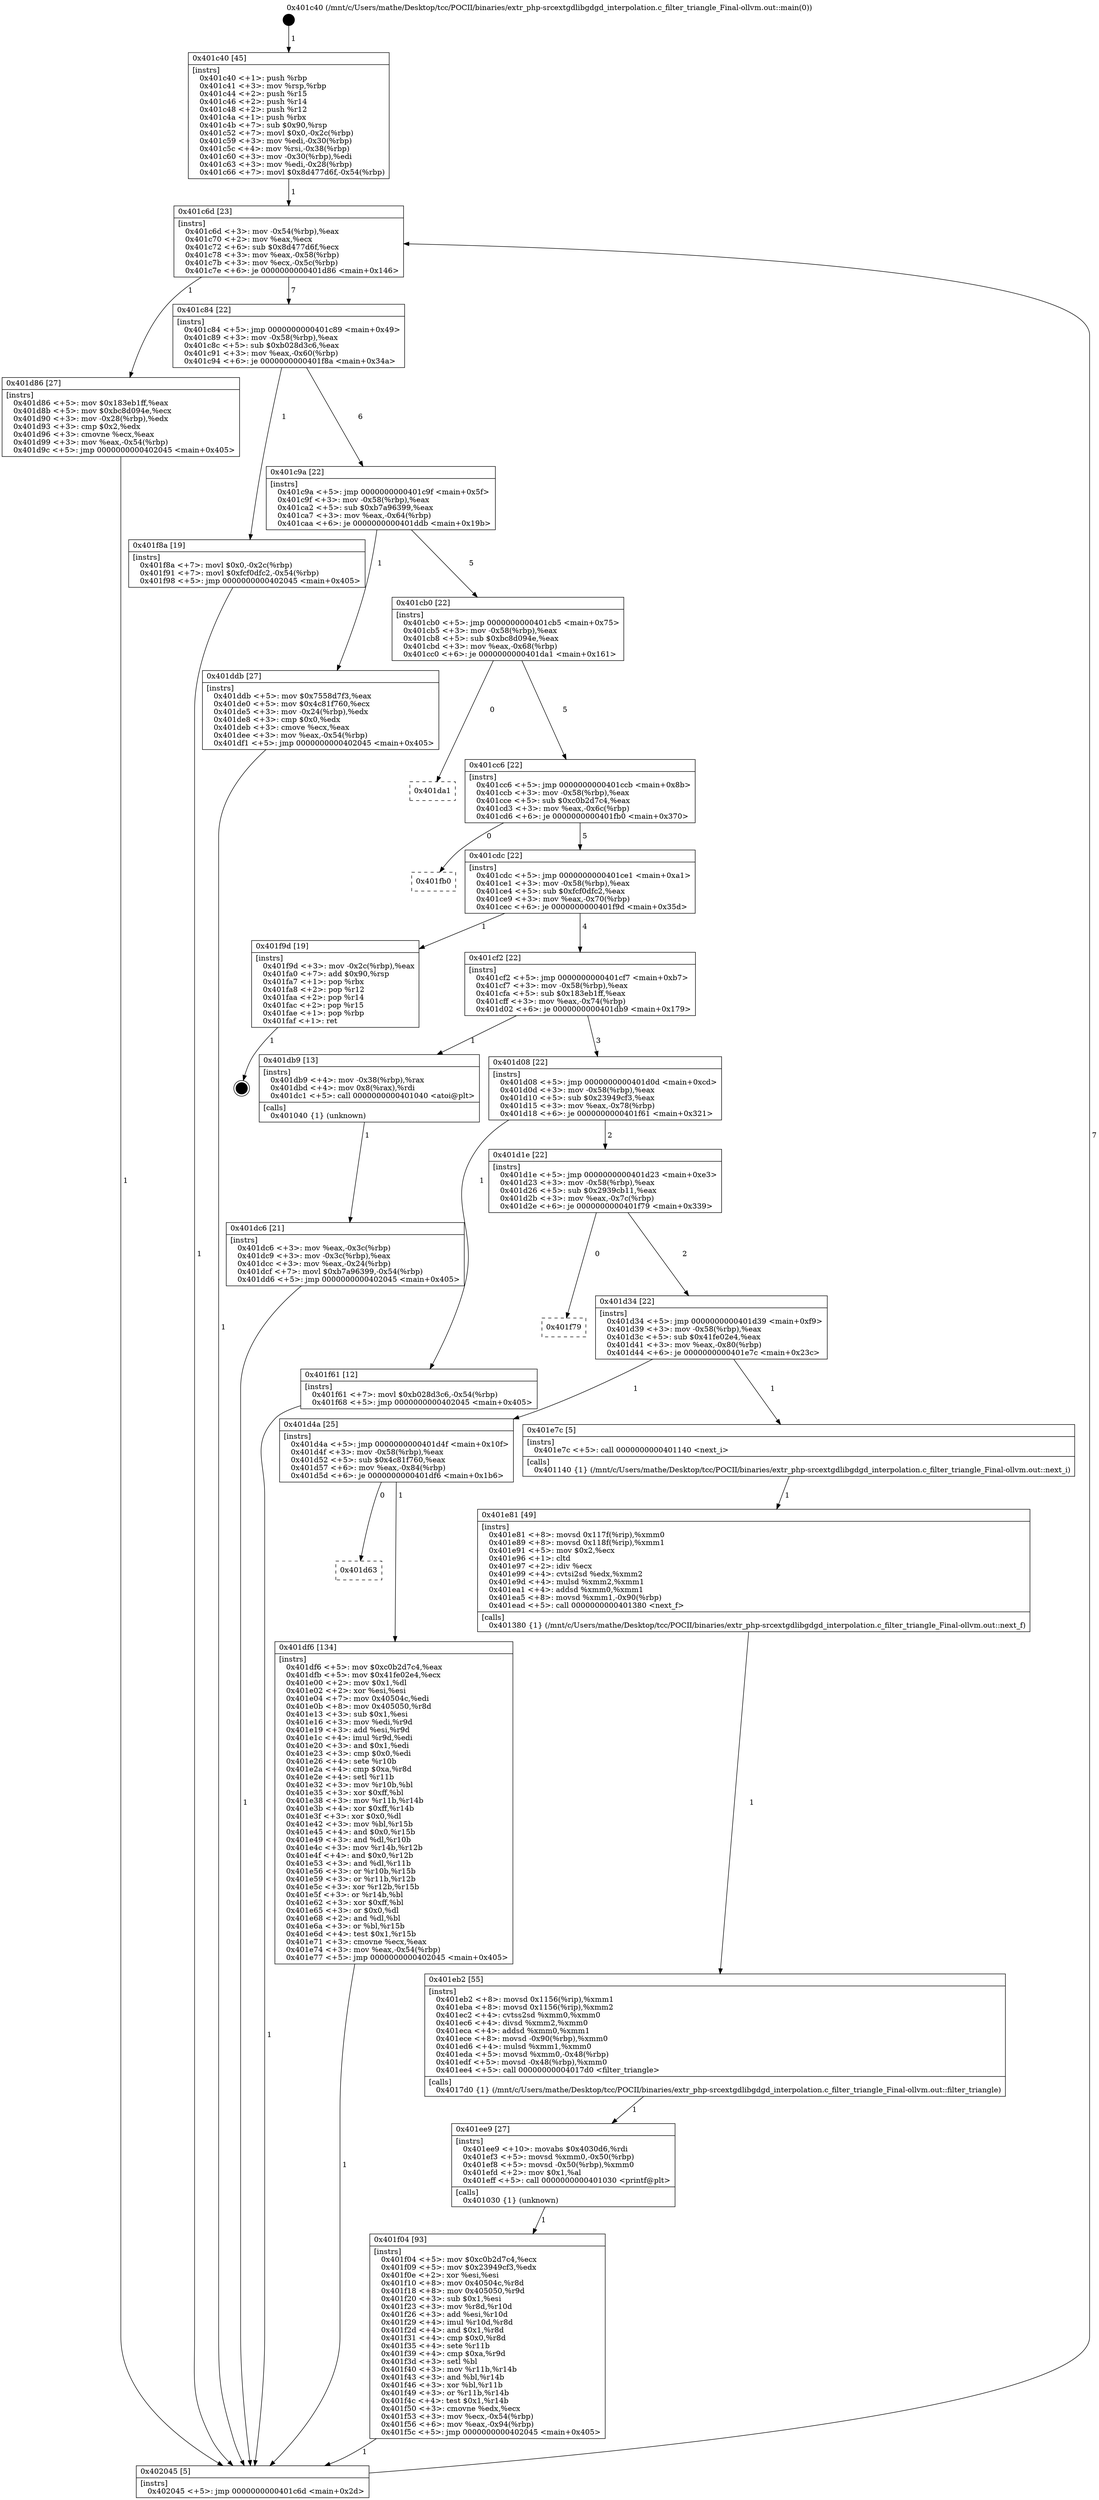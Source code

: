 digraph "0x401c40" {
  label = "0x401c40 (/mnt/c/Users/mathe/Desktop/tcc/POCII/binaries/extr_php-srcextgdlibgdgd_interpolation.c_filter_triangle_Final-ollvm.out::main(0))"
  labelloc = "t"
  node[shape=record]

  Entry [label="",width=0.3,height=0.3,shape=circle,fillcolor=black,style=filled]
  "0x401c6d" [label="{
     0x401c6d [23]\l
     | [instrs]\l
     &nbsp;&nbsp;0x401c6d \<+3\>: mov -0x54(%rbp),%eax\l
     &nbsp;&nbsp;0x401c70 \<+2\>: mov %eax,%ecx\l
     &nbsp;&nbsp;0x401c72 \<+6\>: sub $0x8d477d6f,%ecx\l
     &nbsp;&nbsp;0x401c78 \<+3\>: mov %eax,-0x58(%rbp)\l
     &nbsp;&nbsp;0x401c7b \<+3\>: mov %ecx,-0x5c(%rbp)\l
     &nbsp;&nbsp;0x401c7e \<+6\>: je 0000000000401d86 \<main+0x146\>\l
  }"]
  "0x401d86" [label="{
     0x401d86 [27]\l
     | [instrs]\l
     &nbsp;&nbsp;0x401d86 \<+5\>: mov $0x183eb1ff,%eax\l
     &nbsp;&nbsp;0x401d8b \<+5\>: mov $0xbc8d094e,%ecx\l
     &nbsp;&nbsp;0x401d90 \<+3\>: mov -0x28(%rbp),%edx\l
     &nbsp;&nbsp;0x401d93 \<+3\>: cmp $0x2,%edx\l
     &nbsp;&nbsp;0x401d96 \<+3\>: cmovne %ecx,%eax\l
     &nbsp;&nbsp;0x401d99 \<+3\>: mov %eax,-0x54(%rbp)\l
     &nbsp;&nbsp;0x401d9c \<+5\>: jmp 0000000000402045 \<main+0x405\>\l
  }"]
  "0x401c84" [label="{
     0x401c84 [22]\l
     | [instrs]\l
     &nbsp;&nbsp;0x401c84 \<+5\>: jmp 0000000000401c89 \<main+0x49\>\l
     &nbsp;&nbsp;0x401c89 \<+3\>: mov -0x58(%rbp),%eax\l
     &nbsp;&nbsp;0x401c8c \<+5\>: sub $0xb028d3c6,%eax\l
     &nbsp;&nbsp;0x401c91 \<+3\>: mov %eax,-0x60(%rbp)\l
     &nbsp;&nbsp;0x401c94 \<+6\>: je 0000000000401f8a \<main+0x34a\>\l
  }"]
  "0x402045" [label="{
     0x402045 [5]\l
     | [instrs]\l
     &nbsp;&nbsp;0x402045 \<+5\>: jmp 0000000000401c6d \<main+0x2d\>\l
  }"]
  "0x401c40" [label="{
     0x401c40 [45]\l
     | [instrs]\l
     &nbsp;&nbsp;0x401c40 \<+1\>: push %rbp\l
     &nbsp;&nbsp;0x401c41 \<+3\>: mov %rsp,%rbp\l
     &nbsp;&nbsp;0x401c44 \<+2\>: push %r15\l
     &nbsp;&nbsp;0x401c46 \<+2\>: push %r14\l
     &nbsp;&nbsp;0x401c48 \<+2\>: push %r12\l
     &nbsp;&nbsp;0x401c4a \<+1\>: push %rbx\l
     &nbsp;&nbsp;0x401c4b \<+7\>: sub $0x90,%rsp\l
     &nbsp;&nbsp;0x401c52 \<+7\>: movl $0x0,-0x2c(%rbp)\l
     &nbsp;&nbsp;0x401c59 \<+3\>: mov %edi,-0x30(%rbp)\l
     &nbsp;&nbsp;0x401c5c \<+4\>: mov %rsi,-0x38(%rbp)\l
     &nbsp;&nbsp;0x401c60 \<+3\>: mov -0x30(%rbp),%edi\l
     &nbsp;&nbsp;0x401c63 \<+3\>: mov %edi,-0x28(%rbp)\l
     &nbsp;&nbsp;0x401c66 \<+7\>: movl $0x8d477d6f,-0x54(%rbp)\l
  }"]
  Exit [label="",width=0.3,height=0.3,shape=circle,fillcolor=black,style=filled,peripheries=2]
  "0x401f8a" [label="{
     0x401f8a [19]\l
     | [instrs]\l
     &nbsp;&nbsp;0x401f8a \<+7\>: movl $0x0,-0x2c(%rbp)\l
     &nbsp;&nbsp;0x401f91 \<+7\>: movl $0xfcf0dfc2,-0x54(%rbp)\l
     &nbsp;&nbsp;0x401f98 \<+5\>: jmp 0000000000402045 \<main+0x405\>\l
  }"]
  "0x401c9a" [label="{
     0x401c9a [22]\l
     | [instrs]\l
     &nbsp;&nbsp;0x401c9a \<+5\>: jmp 0000000000401c9f \<main+0x5f\>\l
     &nbsp;&nbsp;0x401c9f \<+3\>: mov -0x58(%rbp),%eax\l
     &nbsp;&nbsp;0x401ca2 \<+5\>: sub $0xb7a96399,%eax\l
     &nbsp;&nbsp;0x401ca7 \<+3\>: mov %eax,-0x64(%rbp)\l
     &nbsp;&nbsp;0x401caa \<+6\>: je 0000000000401ddb \<main+0x19b\>\l
  }"]
  "0x401f04" [label="{
     0x401f04 [93]\l
     | [instrs]\l
     &nbsp;&nbsp;0x401f04 \<+5\>: mov $0xc0b2d7c4,%ecx\l
     &nbsp;&nbsp;0x401f09 \<+5\>: mov $0x23949cf3,%edx\l
     &nbsp;&nbsp;0x401f0e \<+2\>: xor %esi,%esi\l
     &nbsp;&nbsp;0x401f10 \<+8\>: mov 0x40504c,%r8d\l
     &nbsp;&nbsp;0x401f18 \<+8\>: mov 0x405050,%r9d\l
     &nbsp;&nbsp;0x401f20 \<+3\>: sub $0x1,%esi\l
     &nbsp;&nbsp;0x401f23 \<+3\>: mov %r8d,%r10d\l
     &nbsp;&nbsp;0x401f26 \<+3\>: add %esi,%r10d\l
     &nbsp;&nbsp;0x401f29 \<+4\>: imul %r10d,%r8d\l
     &nbsp;&nbsp;0x401f2d \<+4\>: and $0x1,%r8d\l
     &nbsp;&nbsp;0x401f31 \<+4\>: cmp $0x0,%r8d\l
     &nbsp;&nbsp;0x401f35 \<+4\>: sete %r11b\l
     &nbsp;&nbsp;0x401f39 \<+4\>: cmp $0xa,%r9d\l
     &nbsp;&nbsp;0x401f3d \<+3\>: setl %bl\l
     &nbsp;&nbsp;0x401f40 \<+3\>: mov %r11b,%r14b\l
     &nbsp;&nbsp;0x401f43 \<+3\>: and %bl,%r14b\l
     &nbsp;&nbsp;0x401f46 \<+3\>: xor %bl,%r11b\l
     &nbsp;&nbsp;0x401f49 \<+3\>: or %r11b,%r14b\l
     &nbsp;&nbsp;0x401f4c \<+4\>: test $0x1,%r14b\l
     &nbsp;&nbsp;0x401f50 \<+3\>: cmovne %edx,%ecx\l
     &nbsp;&nbsp;0x401f53 \<+3\>: mov %ecx,-0x54(%rbp)\l
     &nbsp;&nbsp;0x401f56 \<+6\>: mov %eax,-0x94(%rbp)\l
     &nbsp;&nbsp;0x401f5c \<+5\>: jmp 0000000000402045 \<main+0x405\>\l
  }"]
  "0x401ddb" [label="{
     0x401ddb [27]\l
     | [instrs]\l
     &nbsp;&nbsp;0x401ddb \<+5\>: mov $0x7558d7f3,%eax\l
     &nbsp;&nbsp;0x401de0 \<+5\>: mov $0x4c81f760,%ecx\l
     &nbsp;&nbsp;0x401de5 \<+3\>: mov -0x24(%rbp),%edx\l
     &nbsp;&nbsp;0x401de8 \<+3\>: cmp $0x0,%edx\l
     &nbsp;&nbsp;0x401deb \<+3\>: cmove %ecx,%eax\l
     &nbsp;&nbsp;0x401dee \<+3\>: mov %eax,-0x54(%rbp)\l
     &nbsp;&nbsp;0x401df1 \<+5\>: jmp 0000000000402045 \<main+0x405\>\l
  }"]
  "0x401cb0" [label="{
     0x401cb0 [22]\l
     | [instrs]\l
     &nbsp;&nbsp;0x401cb0 \<+5\>: jmp 0000000000401cb5 \<main+0x75\>\l
     &nbsp;&nbsp;0x401cb5 \<+3\>: mov -0x58(%rbp),%eax\l
     &nbsp;&nbsp;0x401cb8 \<+5\>: sub $0xbc8d094e,%eax\l
     &nbsp;&nbsp;0x401cbd \<+3\>: mov %eax,-0x68(%rbp)\l
     &nbsp;&nbsp;0x401cc0 \<+6\>: je 0000000000401da1 \<main+0x161\>\l
  }"]
  "0x401ee9" [label="{
     0x401ee9 [27]\l
     | [instrs]\l
     &nbsp;&nbsp;0x401ee9 \<+10\>: movabs $0x4030d6,%rdi\l
     &nbsp;&nbsp;0x401ef3 \<+5\>: movsd %xmm0,-0x50(%rbp)\l
     &nbsp;&nbsp;0x401ef8 \<+5\>: movsd -0x50(%rbp),%xmm0\l
     &nbsp;&nbsp;0x401efd \<+2\>: mov $0x1,%al\l
     &nbsp;&nbsp;0x401eff \<+5\>: call 0000000000401030 \<printf@plt\>\l
     | [calls]\l
     &nbsp;&nbsp;0x401030 \{1\} (unknown)\l
  }"]
  "0x401da1" [label="{
     0x401da1\l
  }", style=dashed]
  "0x401cc6" [label="{
     0x401cc6 [22]\l
     | [instrs]\l
     &nbsp;&nbsp;0x401cc6 \<+5\>: jmp 0000000000401ccb \<main+0x8b\>\l
     &nbsp;&nbsp;0x401ccb \<+3\>: mov -0x58(%rbp),%eax\l
     &nbsp;&nbsp;0x401cce \<+5\>: sub $0xc0b2d7c4,%eax\l
     &nbsp;&nbsp;0x401cd3 \<+3\>: mov %eax,-0x6c(%rbp)\l
     &nbsp;&nbsp;0x401cd6 \<+6\>: je 0000000000401fb0 \<main+0x370\>\l
  }"]
  "0x401eb2" [label="{
     0x401eb2 [55]\l
     | [instrs]\l
     &nbsp;&nbsp;0x401eb2 \<+8\>: movsd 0x1156(%rip),%xmm1\l
     &nbsp;&nbsp;0x401eba \<+8\>: movsd 0x1156(%rip),%xmm2\l
     &nbsp;&nbsp;0x401ec2 \<+4\>: cvtss2sd %xmm0,%xmm0\l
     &nbsp;&nbsp;0x401ec6 \<+4\>: divsd %xmm2,%xmm0\l
     &nbsp;&nbsp;0x401eca \<+4\>: addsd %xmm0,%xmm1\l
     &nbsp;&nbsp;0x401ece \<+8\>: movsd -0x90(%rbp),%xmm0\l
     &nbsp;&nbsp;0x401ed6 \<+4\>: mulsd %xmm1,%xmm0\l
     &nbsp;&nbsp;0x401eda \<+5\>: movsd %xmm0,-0x48(%rbp)\l
     &nbsp;&nbsp;0x401edf \<+5\>: movsd -0x48(%rbp),%xmm0\l
     &nbsp;&nbsp;0x401ee4 \<+5\>: call 00000000004017d0 \<filter_triangle\>\l
     | [calls]\l
     &nbsp;&nbsp;0x4017d0 \{1\} (/mnt/c/Users/mathe/Desktop/tcc/POCII/binaries/extr_php-srcextgdlibgdgd_interpolation.c_filter_triangle_Final-ollvm.out::filter_triangle)\l
  }"]
  "0x401fb0" [label="{
     0x401fb0\l
  }", style=dashed]
  "0x401cdc" [label="{
     0x401cdc [22]\l
     | [instrs]\l
     &nbsp;&nbsp;0x401cdc \<+5\>: jmp 0000000000401ce1 \<main+0xa1\>\l
     &nbsp;&nbsp;0x401ce1 \<+3\>: mov -0x58(%rbp),%eax\l
     &nbsp;&nbsp;0x401ce4 \<+5\>: sub $0xfcf0dfc2,%eax\l
     &nbsp;&nbsp;0x401ce9 \<+3\>: mov %eax,-0x70(%rbp)\l
     &nbsp;&nbsp;0x401cec \<+6\>: je 0000000000401f9d \<main+0x35d\>\l
  }"]
  "0x401e81" [label="{
     0x401e81 [49]\l
     | [instrs]\l
     &nbsp;&nbsp;0x401e81 \<+8\>: movsd 0x117f(%rip),%xmm0\l
     &nbsp;&nbsp;0x401e89 \<+8\>: movsd 0x118f(%rip),%xmm1\l
     &nbsp;&nbsp;0x401e91 \<+5\>: mov $0x2,%ecx\l
     &nbsp;&nbsp;0x401e96 \<+1\>: cltd\l
     &nbsp;&nbsp;0x401e97 \<+2\>: idiv %ecx\l
     &nbsp;&nbsp;0x401e99 \<+4\>: cvtsi2sd %edx,%xmm2\l
     &nbsp;&nbsp;0x401e9d \<+4\>: mulsd %xmm2,%xmm1\l
     &nbsp;&nbsp;0x401ea1 \<+4\>: addsd %xmm0,%xmm1\l
     &nbsp;&nbsp;0x401ea5 \<+8\>: movsd %xmm1,-0x90(%rbp)\l
     &nbsp;&nbsp;0x401ead \<+5\>: call 0000000000401380 \<next_f\>\l
     | [calls]\l
     &nbsp;&nbsp;0x401380 \{1\} (/mnt/c/Users/mathe/Desktop/tcc/POCII/binaries/extr_php-srcextgdlibgdgd_interpolation.c_filter_triangle_Final-ollvm.out::next_f)\l
  }"]
  "0x401f9d" [label="{
     0x401f9d [19]\l
     | [instrs]\l
     &nbsp;&nbsp;0x401f9d \<+3\>: mov -0x2c(%rbp),%eax\l
     &nbsp;&nbsp;0x401fa0 \<+7\>: add $0x90,%rsp\l
     &nbsp;&nbsp;0x401fa7 \<+1\>: pop %rbx\l
     &nbsp;&nbsp;0x401fa8 \<+2\>: pop %r12\l
     &nbsp;&nbsp;0x401faa \<+2\>: pop %r14\l
     &nbsp;&nbsp;0x401fac \<+2\>: pop %r15\l
     &nbsp;&nbsp;0x401fae \<+1\>: pop %rbp\l
     &nbsp;&nbsp;0x401faf \<+1\>: ret\l
  }"]
  "0x401cf2" [label="{
     0x401cf2 [22]\l
     | [instrs]\l
     &nbsp;&nbsp;0x401cf2 \<+5\>: jmp 0000000000401cf7 \<main+0xb7\>\l
     &nbsp;&nbsp;0x401cf7 \<+3\>: mov -0x58(%rbp),%eax\l
     &nbsp;&nbsp;0x401cfa \<+5\>: sub $0x183eb1ff,%eax\l
     &nbsp;&nbsp;0x401cff \<+3\>: mov %eax,-0x74(%rbp)\l
     &nbsp;&nbsp;0x401d02 \<+6\>: je 0000000000401db9 \<main+0x179\>\l
  }"]
  "0x401d63" [label="{
     0x401d63\l
  }", style=dashed]
  "0x401db9" [label="{
     0x401db9 [13]\l
     | [instrs]\l
     &nbsp;&nbsp;0x401db9 \<+4\>: mov -0x38(%rbp),%rax\l
     &nbsp;&nbsp;0x401dbd \<+4\>: mov 0x8(%rax),%rdi\l
     &nbsp;&nbsp;0x401dc1 \<+5\>: call 0000000000401040 \<atoi@plt\>\l
     | [calls]\l
     &nbsp;&nbsp;0x401040 \{1\} (unknown)\l
  }"]
  "0x401d08" [label="{
     0x401d08 [22]\l
     | [instrs]\l
     &nbsp;&nbsp;0x401d08 \<+5\>: jmp 0000000000401d0d \<main+0xcd\>\l
     &nbsp;&nbsp;0x401d0d \<+3\>: mov -0x58(%rbp),%eax\l
     &nbsp;&nbsp;0x401d10 \<+5\>: sub $0x23949cf3,%eax\l
     &nbsp;&nbsp;0x401d15 \<+3\>: mov %eax,-0x78(%rbp)\l
     &nbsp;&nbsp;0x401d18 \<+6\>: je 0000000000401f61 \<main+0x321\>\l
  }"]
  "0x401dc6" [label="{
     0x401dc6 [21]\l
     | [instrs]\l
     &nbsp;&nbsp;0x401dc6 \<+3\>: mov %eax,-0x3c(%rbp)\l
     &nbsp;&nbsp;0x401dc9 \<+3\>: mov -0x3c(%rbp),%eax\l
     &nbsp;&nbsp;0x401dcc \<+3\>: mov %eax,-0x24(%rbp)\l
     &nbsp;&nbsp;0x401dcf \<+7\>: movl $0xb7a96399,-0x54(%rbp)\l
     &nbsp;&nbsp;0x401dd6 \<+5\>: jmp 0000000000402045 \<main+0x405\>\l
  }"]
  "0x401df6" [label="{
     0x401df6 [134]\l
     | [instrs]\l
     &nbsp;&nbsp;0x401df6 \<+5\>: mov $0xc0b2d7c4,%eax\l
     &nbsp;&nbsp;0x401dfb \<+5\>: mov $0x41fe02e4,%ecx\l
     &nbsp;&nbsp;0x401e00 \<+2\>: mov $0x1,%dl\l
     &nbsp;&nbsp;0x401e02 \<+2\>: xor %esi,%esi\l
     &nbsp;&nbsp;0x401e04 \<+7\>: mov 0x40504c,%edi\l
     &nbsp;&nbsp;0x401e0b \<+8\>: mov 0x405050,%r8d\l
     &nbsp;&nbsp;0x401e13 \<+3\>: sub $0x1,%esi\l
     &nbsp;&nbsp;0x401e16 \<+3\>: mov %edi,%r9d\l
     &nbsp;&nbsp;0x401e19 \<+3\>: add %esi,%r9d\l
     &nbsp;&nbsp;0x401e1c \<+4\>: imul %r9d,%edi\l
     &nbsp;&nbsp;0x401e20 \<+3\>: and $0x1,%edi\l
     &nbsp;&nbsp;0x401e23 \<+3\>: cmp $0x0,%edi\l
     &nbsp;&nbsp;0x401e26 \<+4\>: sete %r10b\l
     &nbsp;&nbsp;0x401e2a \<+4\>: cmp $0xa,%r8d\l
     &nbsp;&nbsp;0x401e2e \<+4\>: setl %r11b\l
     &nbsp;&nbsp;0x401e32 \<+3\>: mov %r10b,%bl\l
     &nbsp;&nbsp;0x401e35 \<+3\>: xor $0xff,%bl\l
     &nbsp;&nbsp;0x401e38 \<+3\>: mov %r11b,%r14b\l
     &nbsp;&nbsp;0x401e3b \<+4\>: xor $0xff,%r14b\l
     &nbsp;&nbsp;0x401e3f \<+3\>: xor $0x0,%dl\l
     &nbsp;&nbsp;0x401e42 \<+3\>: mov %bl,%r15b\l
     &nbsp;&nbsp;0x401e45 \<+4\>: and $0x0,%r15b\l
     &nbsp;&nbsp;0x401e49 \<+3\>: and %dl,%r10b\l
     &nbsp;&nbsp;0x401e4c \<+3\>: mov %r14b,%r12b\l
     &nbsp;&nbsp;0x401e4f \<+4\>: and $0x0,%r12b\l
     &nbsp;&nbsp;0x401e53 \<+3\>: and %dl,%r11b\l
     &nbsp;&nbsp;0x401e56 \<+3\>: or %r10b,%r15b\l
     &nbsp;&nbsp;0x401e59 \<+3\>: or %r11b,%r12b\l
     &nbsp;&nbsp;0x401e5c \<+3\>: xor %r12b,%r15b\l
     &nbsp;&nbsp;0x401e5f \<+3\>: or %r14b,%bl\l
     &nbsp;&nbsp;0x401e62 \<+3\>: xor $0xff,%bl\l
     &nbsp;&nbsp;0x401e65 \<+3\>: or $0x0,%dl\l
     &nbsp;&nbsp;0x401e68 \<+2\>: and %dl,%bl\l
     &nbsp;&nbsp;0x401e6a \<+3\>: or %bl,%r15b\l
     &nbsp;&nbsp;0x401e6d \<+4\>: test $0x1,%r15b\l
     &nbsp;&nbsp;0x401e71 \<+3\>: cmovne %ecx,%eax\l
     &nbsp;&nbsp;0x401e74 \<+3\>: mov %eax,-0x54(%rbp)\l
     &nbsp;&nbsp;0x401e77 \<+5\>: jmp 0000000000402045 \<main+0x405\>\l
  }"]
  "0x401f61" [label="{
     0x401f61 [12]\l
     | [instrs]\l
     &nbsp;&nbsp;0x401f61 \<+7\>: movl $0xb028d3c6,-0x54(%rbp)\l
     &nbsp;&nbsp;0x401f68 \<+5\>: jmp 0000000000402045 \<main+0x405\>\l
  }"]
  "0x401d1e" [label="{
     0x401d1e [22]\l
     | [instrs]\l
     &nbsp;&nbsp;0x401d1e \<+5\>: jmp 0000000000401d23 \<main+0xe3\>\l
     &nbsp;&nbsp;0x401d23 \<+3\>: mov -0x58(%rbp),%eax\l
     &nbsp;&nbsp;0x401d26 \<+5\>: sub $0x2939cb11,%eax\l
     &nbsp;&nbsp;0x401d2b \<+3\>: mov %eax,-0x7c(%rbp)\l
     &nbsp;&nbsp;0x401d2e \<+6\>: je 0000000000401f79 \<main+0x339\>\l
  }"]
  "0x401d4a" [label="{
     0x401d4a [25]\l
     | [instrs]\l
     &nbsp;&nbsp;0x401d4a \<+5\>: jmp 0000000000401d4f \<main+0x10f\>\l
     &nbsp;&nbsp;0x401d4f \<+3\>: mov -0x58(%rbp),%eax\l
     &nbsp;&nbsp;0x401d52 \<+5\>: sub $0x4c81f760,%eax\l
     &nbsp;&nbsp;0x401d57 \<+6\>: mov %eax,-0x84(%rbp)\l
     &nbsp;&nbsp;0x401d5d \<+6\>: je 0000000000401df6 \<main+0x1b6\>\l
  }"]
  "0x401f79" [label="{
     0x401f79\l
  }", style=dashed]
  "0x401d34" [label="{
     0x401d34 [22]\l
     | [instrs]\l
     &nbsp;&nbsp;0x401d34 \<+5\>: jmp 0000000000401d39 \<main+0xf9\>\l
     &nbsp;&nbsp;0x401d39 \<+3\>: mov -0x58(%rbp),%eax\l
     &nbsp;&nbsp;0x401d3c \<+5\>: sub $0x41fe02e4,%eax\l
     &nbsp;&nbsp;0x401d41 \<+3\>: mov %eax,-0x80(%rbp)\l
     &nbsp;&nbsp;0x401d44 \<+6\>: je 0000000000401e7c \<main+0x23c\>\l
  }"]
  "0x401e7c" [label="{
     0x401e7c [5]\l
     | [instrs]\l
     &nbsp;&nbsp;0x401e7c \<+5\>: call 0000000000401140 \<next_i\>\l
     | [calls]\l
     &nbsp;&nbsp;0x401140 \{1\} (/mnt/c/Users/mathe/Desktop/tcc/POCII/binaries/extr_php-srcextgdlibgdgd_interpolation.c_filter_triangle_Final-ollvm.out::next_i)\l
  }"]
  Entry -> "0x401c40" [label=" 1"]
  "0x401c6d" -> "0x401d86" [label=" 1"]
  "0x401c6d" -> "0x401c84" [label=" 7"]
  "0x401d86" -> "0x402045" [label=" 1"]
  "0x401c40" -> "0x401c6d" [label=" 1"]
  "0x402045" -> "0x401c6d" [label=" 7"]
  "0x401f9d" -> Exit [label=" 1"]
  "0x401c84" -> "0x401f8a" [label=" 1"]
  "0x401c84" -> "0x401c9a" [label=" 6"]
  "0x401f8a" -> "0x402045" [label=" 1"]
  "0x401c9a" -> "0x401ddb" [label=" 1"]
  "0x401c9a" -> "0x401cb0" [label=" 5"]
  "0x401f61" -> "0x402045" [label=" 1"]
  "0x401cb0" -> "0x401da1" [label=" 0"]
  "0x401cb0" -> "0x401cc6" [label=" 5"]
  "0x401f04" -> "0x402045" [label=" 1"]
  "0x401cc6" -> "0x401fb0" [label=" 0"]
  "0x401cc6" -> "0x401cdc" [label=" 5"]
  "0x401ee9" -> "0x401f04" [label=" 1"]
  "0x401cdc" -> "0x401f9d" [label=" 1"]
  "0x401cdc" -> "0x401cf2" [label=" 4"]
  "0x401eb2" -> "0x401ee9" [label=" 1"]
  "0x401cf2" -> "0x401db9" [label=" 1"]
  "0x401cf2" -> "0x401d08" [label=" 3"]
  "0x401db9" -> "0x401dc6" [label=" 1"]
  "0x401dc6" -> "0x402045" [label=" 1"]
  "0x401ddb" -> "0x402045" [label=" 1"]
  "0x401e81" -> "0x401eb2" [label=" 1"]
  "0x401d08" -> "0x401f61" [label=" 1"]
  "0x401d08" -> "0x401d1e" [label=" 2"]
  "0x401e7c" -> "0x401e81" [label=" 1"]
  "0x401d1e" -> "0x401f79" [label=" 0"]
  "0x401d1e" -> "0x401d34" [label=" 2"]
  "0x401d4a" -> "0x401d63" [label=" 0"]
  "0x401d34" -> "0x401e7c" [label=" 1"]
  "0x401d34" -> "0x401d4a" [label=" 1"]
  "0x401df6" -> "0x402045" [label=" 1"]
  "0x401d4a" -> "0x401df6" [label=" 1"]
}
